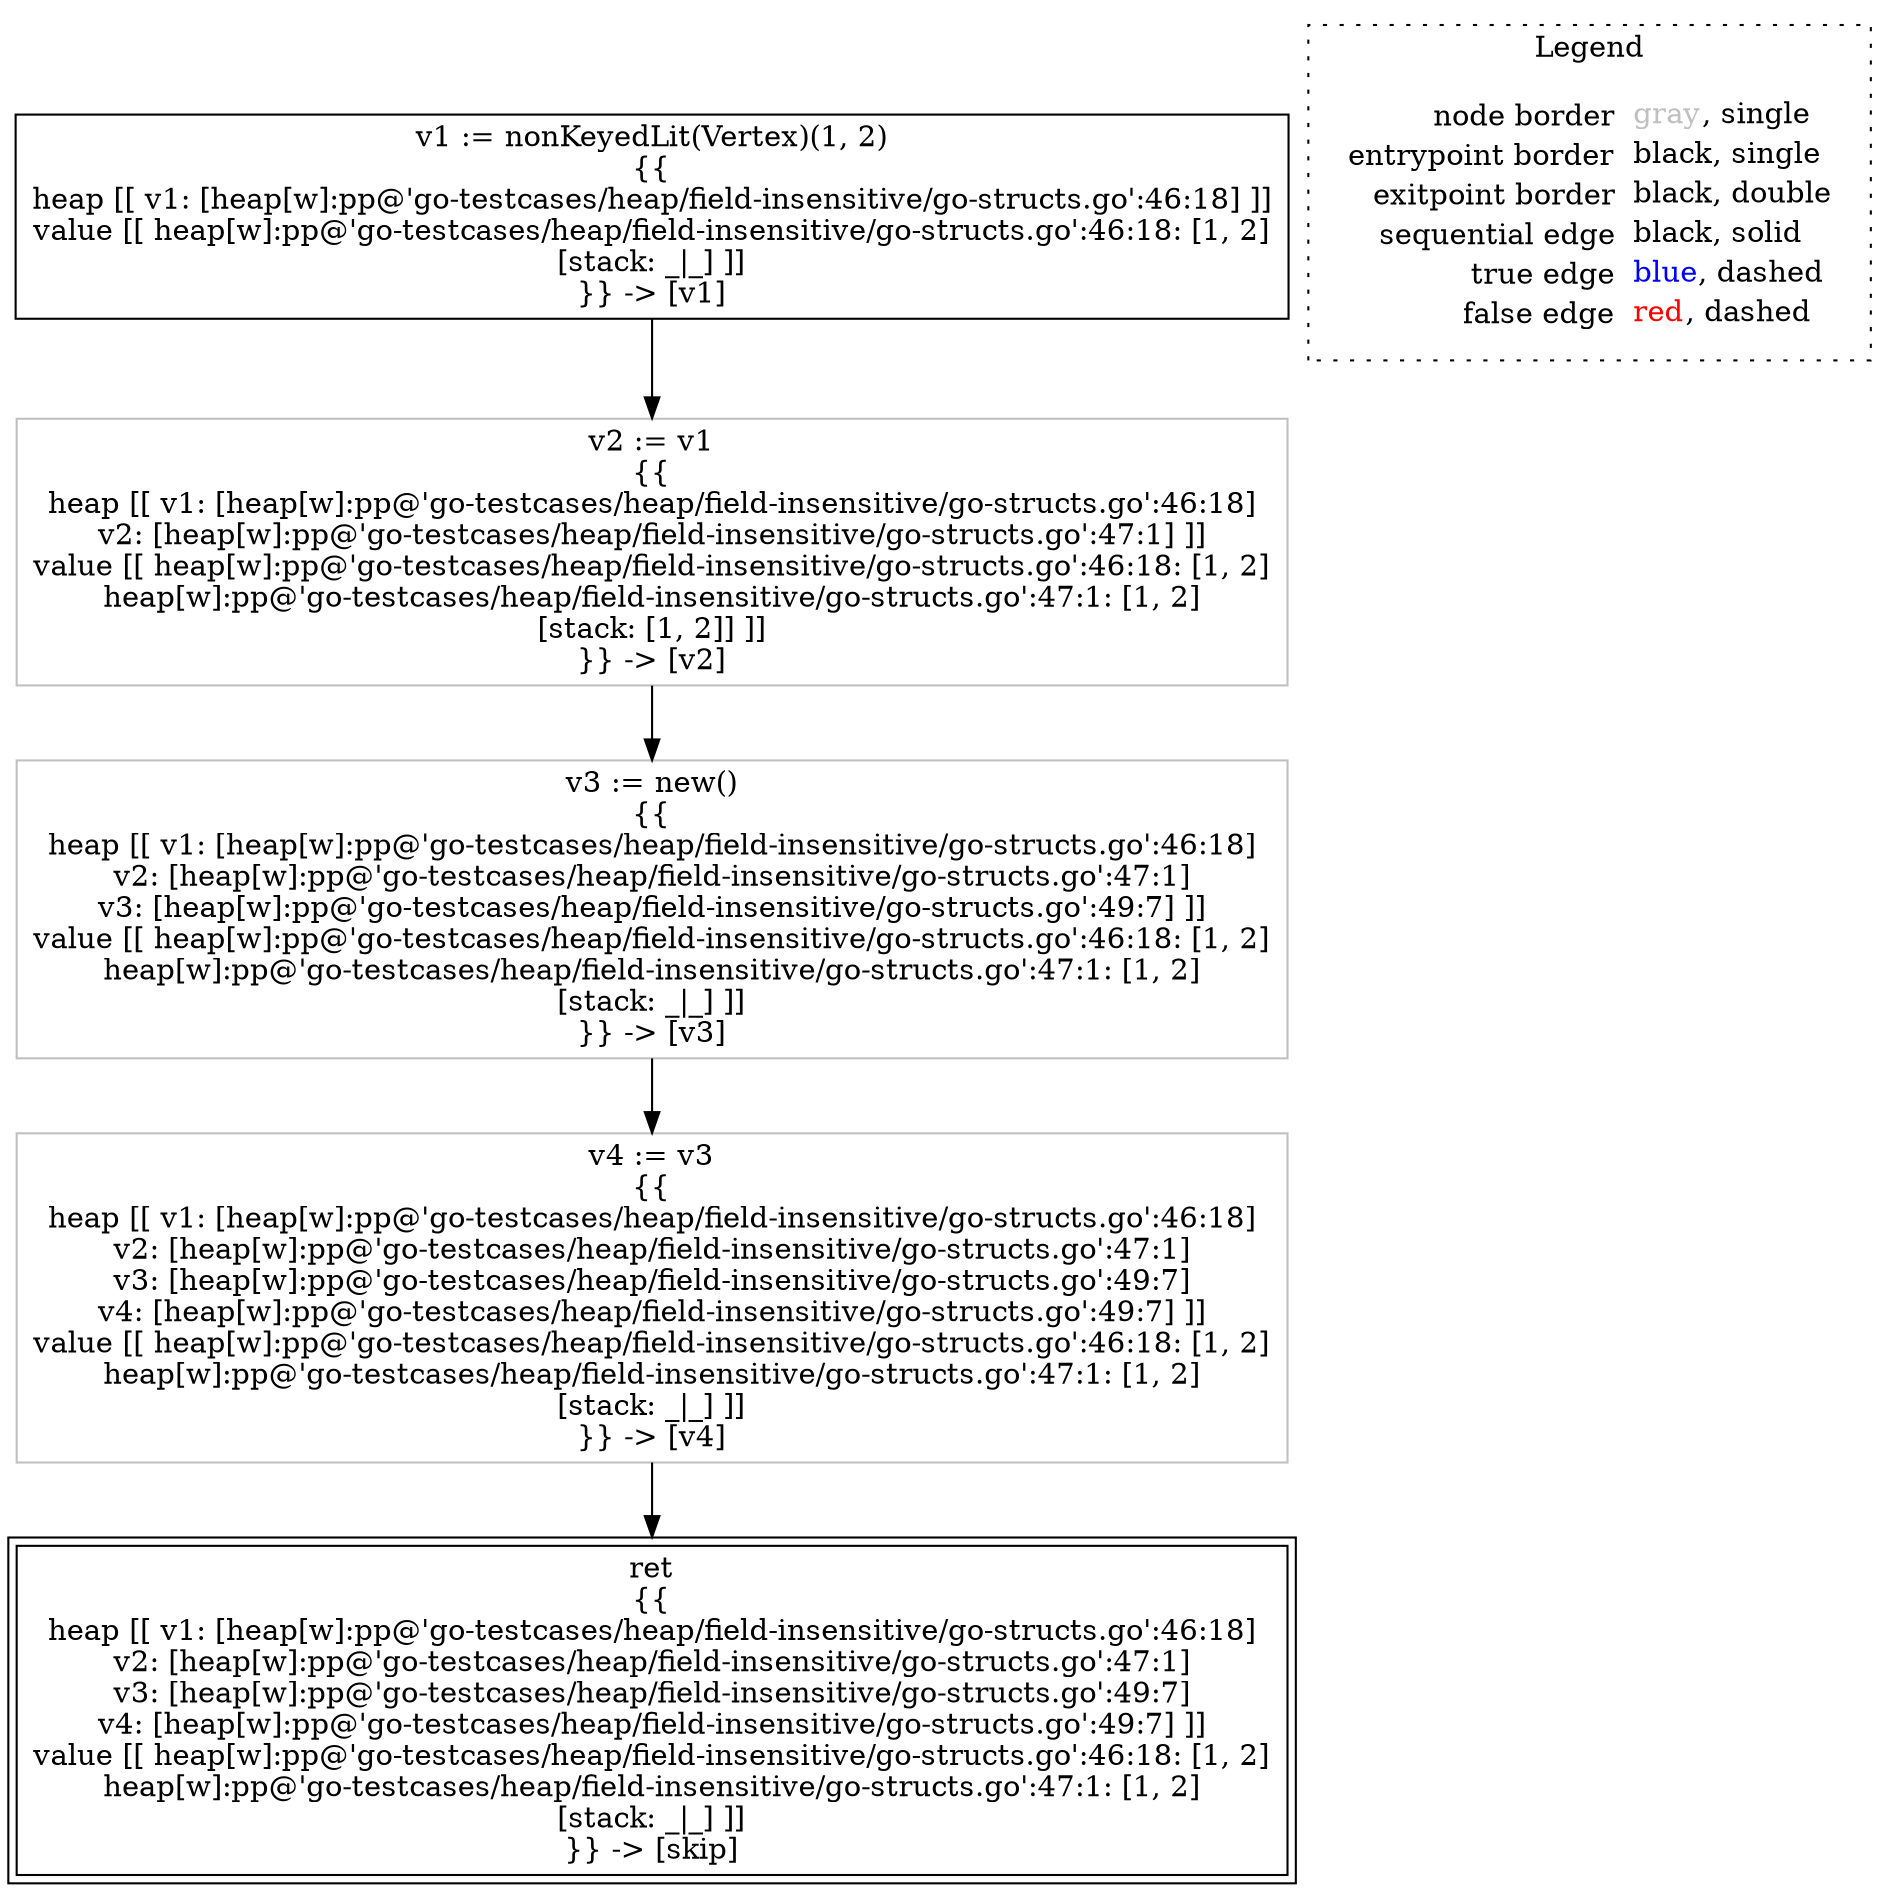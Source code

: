 digraph {
	"node0" [shape="rect",color="black",label=<v1 := nonKeyedLit(Vertex)(1, 2)<BR/>{{<BR/>heap [[ v1: [heap[w]:pp@'go-testcases/heap/field-insensitive/go-structs.go':46:18] ]]<BR/>value [[ heap[w]:pp@'go-testcases/heap/field-insensitive/go-structs.go':46:18: [1, 2]<BR/>[stack: _|_] ]]<BR/>}} -&gt; [v1]>];
	"node1" [shape="rect",color="gray",label=<v4 := v3<BR/>{{<BR/>heap [[ v1: [heap[w]:pp@'go-testcases/heap/field-insensitive/go-structs.go':46:18]<BR/>v2: [heap[w]:pp@'go-testcases/heap/field-insensitive/go-structs.go':47:1]<BR/>v3: [heap[w]:pp@'go-testcases/heap/field-insensitive/go-structs.go':49:7]<BR/>v4: [heap[w]:pp@'go-testcases/heap/field-insensitive/go-structs.go':49:7] ]]<BR/>value [[ heap[w]:pp@'go-testcases/heap/field-insensitive/go-structs.go':46:18: [1, 2]<BR/>heap[w]:pp@'go-testcases/heap/field-insensitive/go-structs.go':47:1: [1, 2]<BR/>[stack: _|_] ]]<BR/>}} -&gt; [v4]>];
	"node2" [shape="rect",color="gray",label=<v2 := v1<BR/>{{<BR/>heap [[ v1: [heap[w]:pp@'go-testcases/heap/field-insensitive/go-structs.go':46:18]<BR/>v2: [heap[w]:pp@'go-testcases/heap/field-insensitive/go-structs.go':47:1] ]]<BR/>value [[ heap[w]:pp@'go-testcases/heap/field-insensitive/go-structs.go':46:18: [1, 2]<BR/>heap[w]:pp@'go-testcases/heap/field-insensitive/go-structs.go':47:1: [1, 2]<BR/>[stack: [1, 2]] ]]<BR/>}} -&gt; [v2]>];
	"node3" [shape="rect",color="black",peripheries="2",label=<ret<BR/>{{<BR/>heap [[ v1: [heap[w]:pp@'go-testcases/heap/field-insensitive/go-structs.go':46:18]<BR/>v2: [heap[w]:pp@'go-testcases/heap/field-insensitive/go-structs.go':47:1]<BR/>v3: [heap[w]:pp@'go-testcases/heap/field-insensitive/go-structs.go':49:7]<BR/>v4: [heap[w]:pp@'go-testcases/heap/field-insensitive/go-structs.go':49:7] ]]<BR/>value [[ heap[w]:pp@'go-testcases/heap/field-insensitive/go-structs.go':46:18: [1, 2]<BR/>heap[w]:pp@'go-testcases/heap/field-insensitive/go-structs.go':47:1: [1, 2]<BR/>[stack: _|_] ]]<BR/>}} -&gt; [skip]>];
	"node4" [shape="rect",color="gray",label=<v3 := new()<BR/>{{<BR/>heap [[ v1: [heap[w]:pp@'go-testcases/heap/field-insensitive/go-structs.go':46:18]<BR/>v2: [heap[w]:pp@'go-testcases/heap/field-insensitive/go-structs.go':47:1]<BR/>v3: [heap[w]:pp@'go-testcases/heap/field-insensitive/go-structs.go':49:7] ]]<BR/>value [[ heap[w]:pp@'go-testcases/heap/field-insensitive/go-structs.go':46:18: [1, 2]<BR/>heap[w]:pp@'go-testcases/heap/field-insensitive/go-structs.go':47:1: [1, 2]<BR/>[stack: _|_] ]]<BR/>}} -&gt; [v3]>];
	"node0" -> "node2" [color="black"];
	"node1" -> "node3" [color="black"];
	"node2" -> "node4" [color="black"];
	"node4" -> "node1" [color="black"];
subgraph cluster_legend {
	label="Legend";
	style=dotted;
	node [shape=plaintext];
	"legend" [label=<<table border="0" cellpadding="2" cellspacing="0" cellborder="0"><tr><td align="right">node border&nbsp;</td><td align="left"><font color="gray">gray</font>, single</td></tr><tr><td align="right">entrypoint border&nbsp;</td><td align="left"><font color="black">black</font>, single</td></tr><tr><td align="right">exitpoint border&nbsp;</td><td align="left"><font color="black">black</font>, double</td></tr><tr><td align="right">sequential edge&nbsp;</td><td align="left"><font color="black">black</font>, solid</td></tr><tr><td align="right">true edge&nbsp;</td><td align="left"><font color="blue">blue</font>, dashed</td></tr><tr><td align="right">false edge&nbsp;</td><td align="left"><font color="red">red</font>, dashed</td></tr></table>>];
}

}
